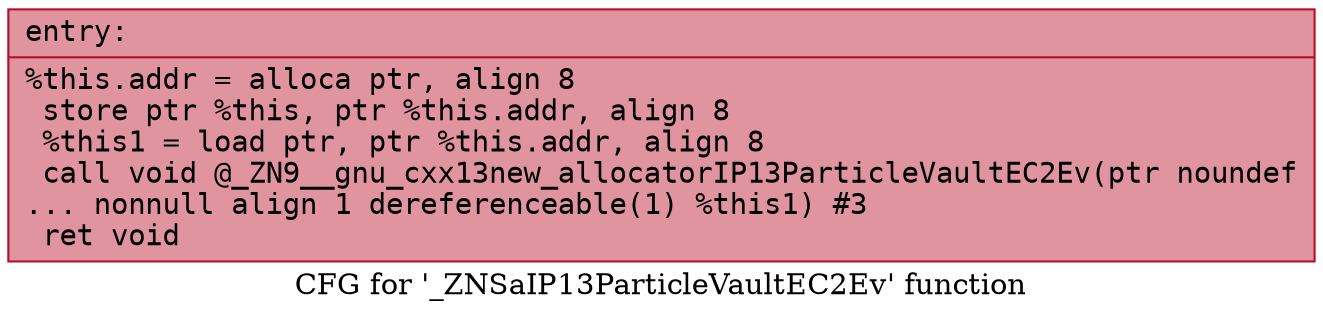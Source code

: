 digraph "CFG for '_ZNSaIP13ParticleVaultEC2Ev' function" {
	label="CFG for '_ZNSaIP13ParticleVaultEC2Ev' function";

	Node0x5590710dad50 [shape=record,color="#b70d28ff", style=filled, fillcolor="#b70d2870" fontname="Courier",label="{entry:\l|  %this.addr = alloca ptr, align 8\l  store ptr %this, ptr %this.addr, align 8\l  %this1 = load ptr, ptr %this.addr, align 8\l  call void @_ZN9__gnu_cxx13new_allocatorIP13ParticleVaultEC2Ev(ptr noundef\l... nonnull align 1 dereferenceable(1) %this1) #3\l  ret void\l}"];
}
